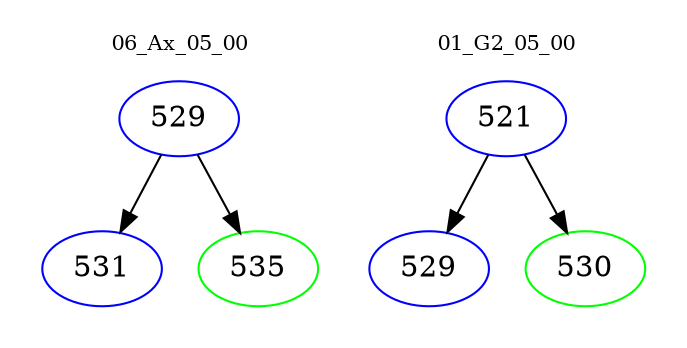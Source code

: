 digraph{
subgraph cluster_0 {
color = white
label = "06_Ax_05_00";
fontsize=10;
T0_529 [label="529", color="blue"]
T0_529 -> T0_531 [color="black"]
T0_531 [label="531", color="blue"]
T0_529 -> T0_535 [color="black"]
T0_535 [label="535", color="green"]
}
subgraph cluster_1 {
color = white
label = "01_G2_05_00";
fontsize=10;
T1_521 [label="521", color="blue"]
T1_521 -> T1_529 [color="black"]
T1_529 [label="529", color="blue"]
T1_521 -> T1_530 [color="black"]
T1_530 [label="530", color="green"]
}
}
